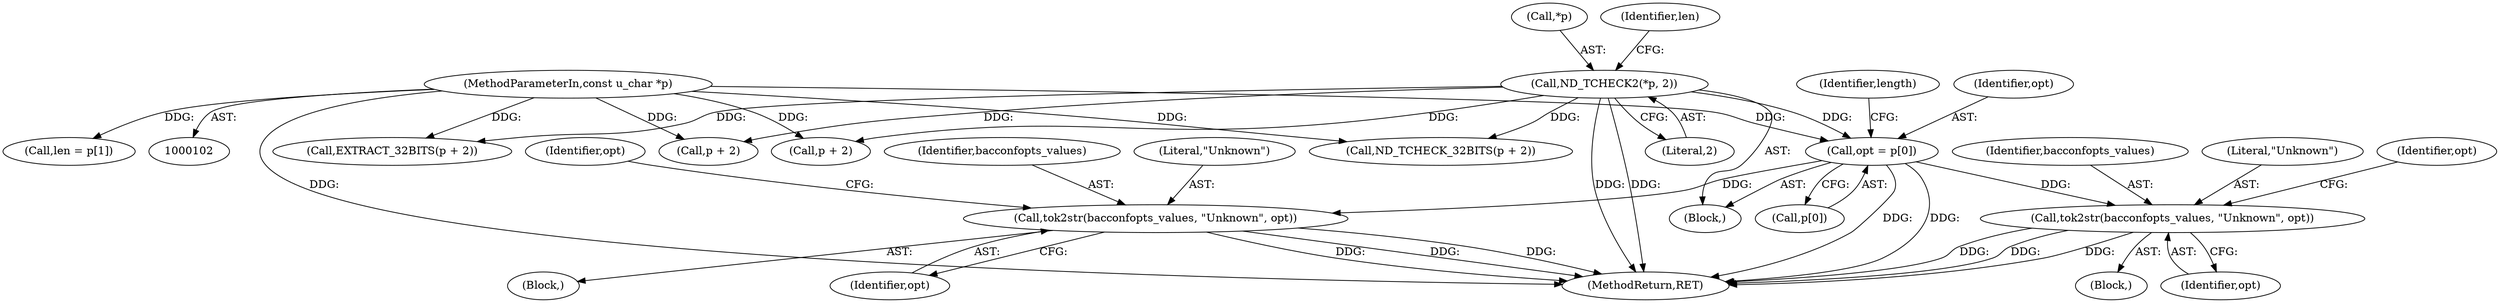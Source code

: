 digraph "0_tcpdump_7029d15f148ef24bb7c6668bc640f5470d085e5a@array" {
"1000124" [label="(Call,opt = p[0])"];
"1000115" [label="(Call,ND_TCHECK2(*p, 2))"];
"1000104" [label="(MethodParameterIn,const u_char *p)"];
"1000146" [label="(Call,tok2str(bacconfopts_values, \"Unknown\", opt))"];
"1000161" [label="(Call,tok2str(bacconfopts_values, \"Unknown\", opt))"];
"1000116" [label="(Call,*p)"];
"1000184" [label="(Call,p + 2)"];
"1000125" [label="(Identifier,opt)"];
"1000106" [label="(Block,)"];
"1000145" [label="(Block,)"];
"1000163" [label="(Literal,\"Unknown\")"];
"1000151" [label="(Identifier,opt)"];
"1000120" [label="(Identifier,len)"];
"1000115" [label="(Call,ND_TCHECK2(*p, 2))"];
"1000166" [label="(Identifier,opt)"];
"1000119" [label="(Call,len = p[1])"];
"1000240" [label="(MethodReturn,RET)"];
"1000124" [label="(Call,opt = p[0])"];
"1000118" [label="(Literal,2)"];
"1000193" [label="(Call,p + 2)"];
"1000147" [label="(Identifier,bacconfopts_values)"];
"1000131" [label="(Identifier,length)"];
"1000149" [label="(Identifier,opt)"];
"1000192" [label="(Call,EXTRACT_32BITS(p + 2))"];
"1000161" [label="(Call,tok2str(bacconfopts_values, \"Unknown\", opt))"];
"1000183" [label="(Call,ND_TCHECK_32BITS(p + 2))"];
"1000148" [label="(Literal,\"Unknown\")"];
"1000164" [label="(Identifier,opt)"];
"1000160" [label="(Block,)"];
"1000162" [label="(Identifier,bacconfopts_values)"];
"1000126" [label="(Call,p[0])"];
"1000104" [label="(MethodParameterIn,const u_char *p)"];
"1000146" [label="(Call,tok2str(bacconfopts_values, \"Unknown\", opt))"];
"1000124" -> "1000106"  [label="AST: "];
"1000124" -> "1000126"  [label="CFG: "];
"1000125" -> "1000124"  [label="AST: "];
"1000126" -> "1000124"  [label="AST: "];
"1000131" -> "1000124"  [label="CFG: "];
"1000124" -> "1000240"  [label="DDG: "];
"1000124" -> "1000240"  [label="DDG: "];
"1000115" -> "1000124"  [label="DDG: "];
"1000104" -> "1000124"  [label="DDG: "];
"1000124" -> "1000146"  [label="DDG: "];
"1000124" -> "1000161"  [label="DDG: "];
"1000115" -> "1000106"  [label="AST: "];
"1000115" -> "1000118"  [label="CFG: "];
"1000116" -> "1000115"  [label="AST: "];
"1000118" -> "1000115"  [label="AST: "];
"1000120" -> "1000115"  [label="CFG: "];
"1000115" -> "1000240"  [label="DDG: "];
"1000115" -> "1000240"  [label="DDG: "];
"1000115" -> "1000183"  [label="DDG: "];
"1000115" -> "1000184"  [label="DDG: "];
"1000115" -> "1000192"  [label="DDG: "];
"1000115" -> "1000193"  [label="DDG: "];
"1000104" -> "1000102"  [label="AST: "];
"1000104" -> "1000240"  [label="DDG: "];
"1000104" -> "1000119"  [label="DDG: "];
"1000104" -> "1000183"  [label="DDG: "];
"1000104" -> "1000184"  [label="DDG: "];
"1000104" -> "1000192"  [label="DDG: "];
"1000104" -> "1000193"  [label="DDG: "];
"1000146" -> "1000145"  [label="AST: "];
"1000146" -> "1000149"  [label="CFG: "];
"1000147" -> "1000146"  [label="AST: "];
"1000148" -> "1000146"  [label="AST: "];
"1000149" -> "1000146"  [label="AST: "];
"1000151" -> "1000146"  [label="CFG: "];
"1000146" -> "1000240"  [label="DDG: "];
"1000146" -> "1000240"  [label="DDG: "];
"1000146" -> "1000240"  [label="DDG: "];
"1000161" -> "1000160"  [label="AST: "];
"1000161" -> "1000164"  [label="CFG: "];
"1000162" -> "1000161"  [label="AST: "];
"1000163" -> "1000161"  [label="AST: "];
"1000164" -> "1000161"  [label="AST: "];
"1000166" -> "1000161"  [label="CFG: "];
"1000161" -> "1000240"  [label="DDG: "];
"1000161" -> "1000240"  [label="DDG: "];
"1000161" -> "1000240"  [label="DDG: "];
}
